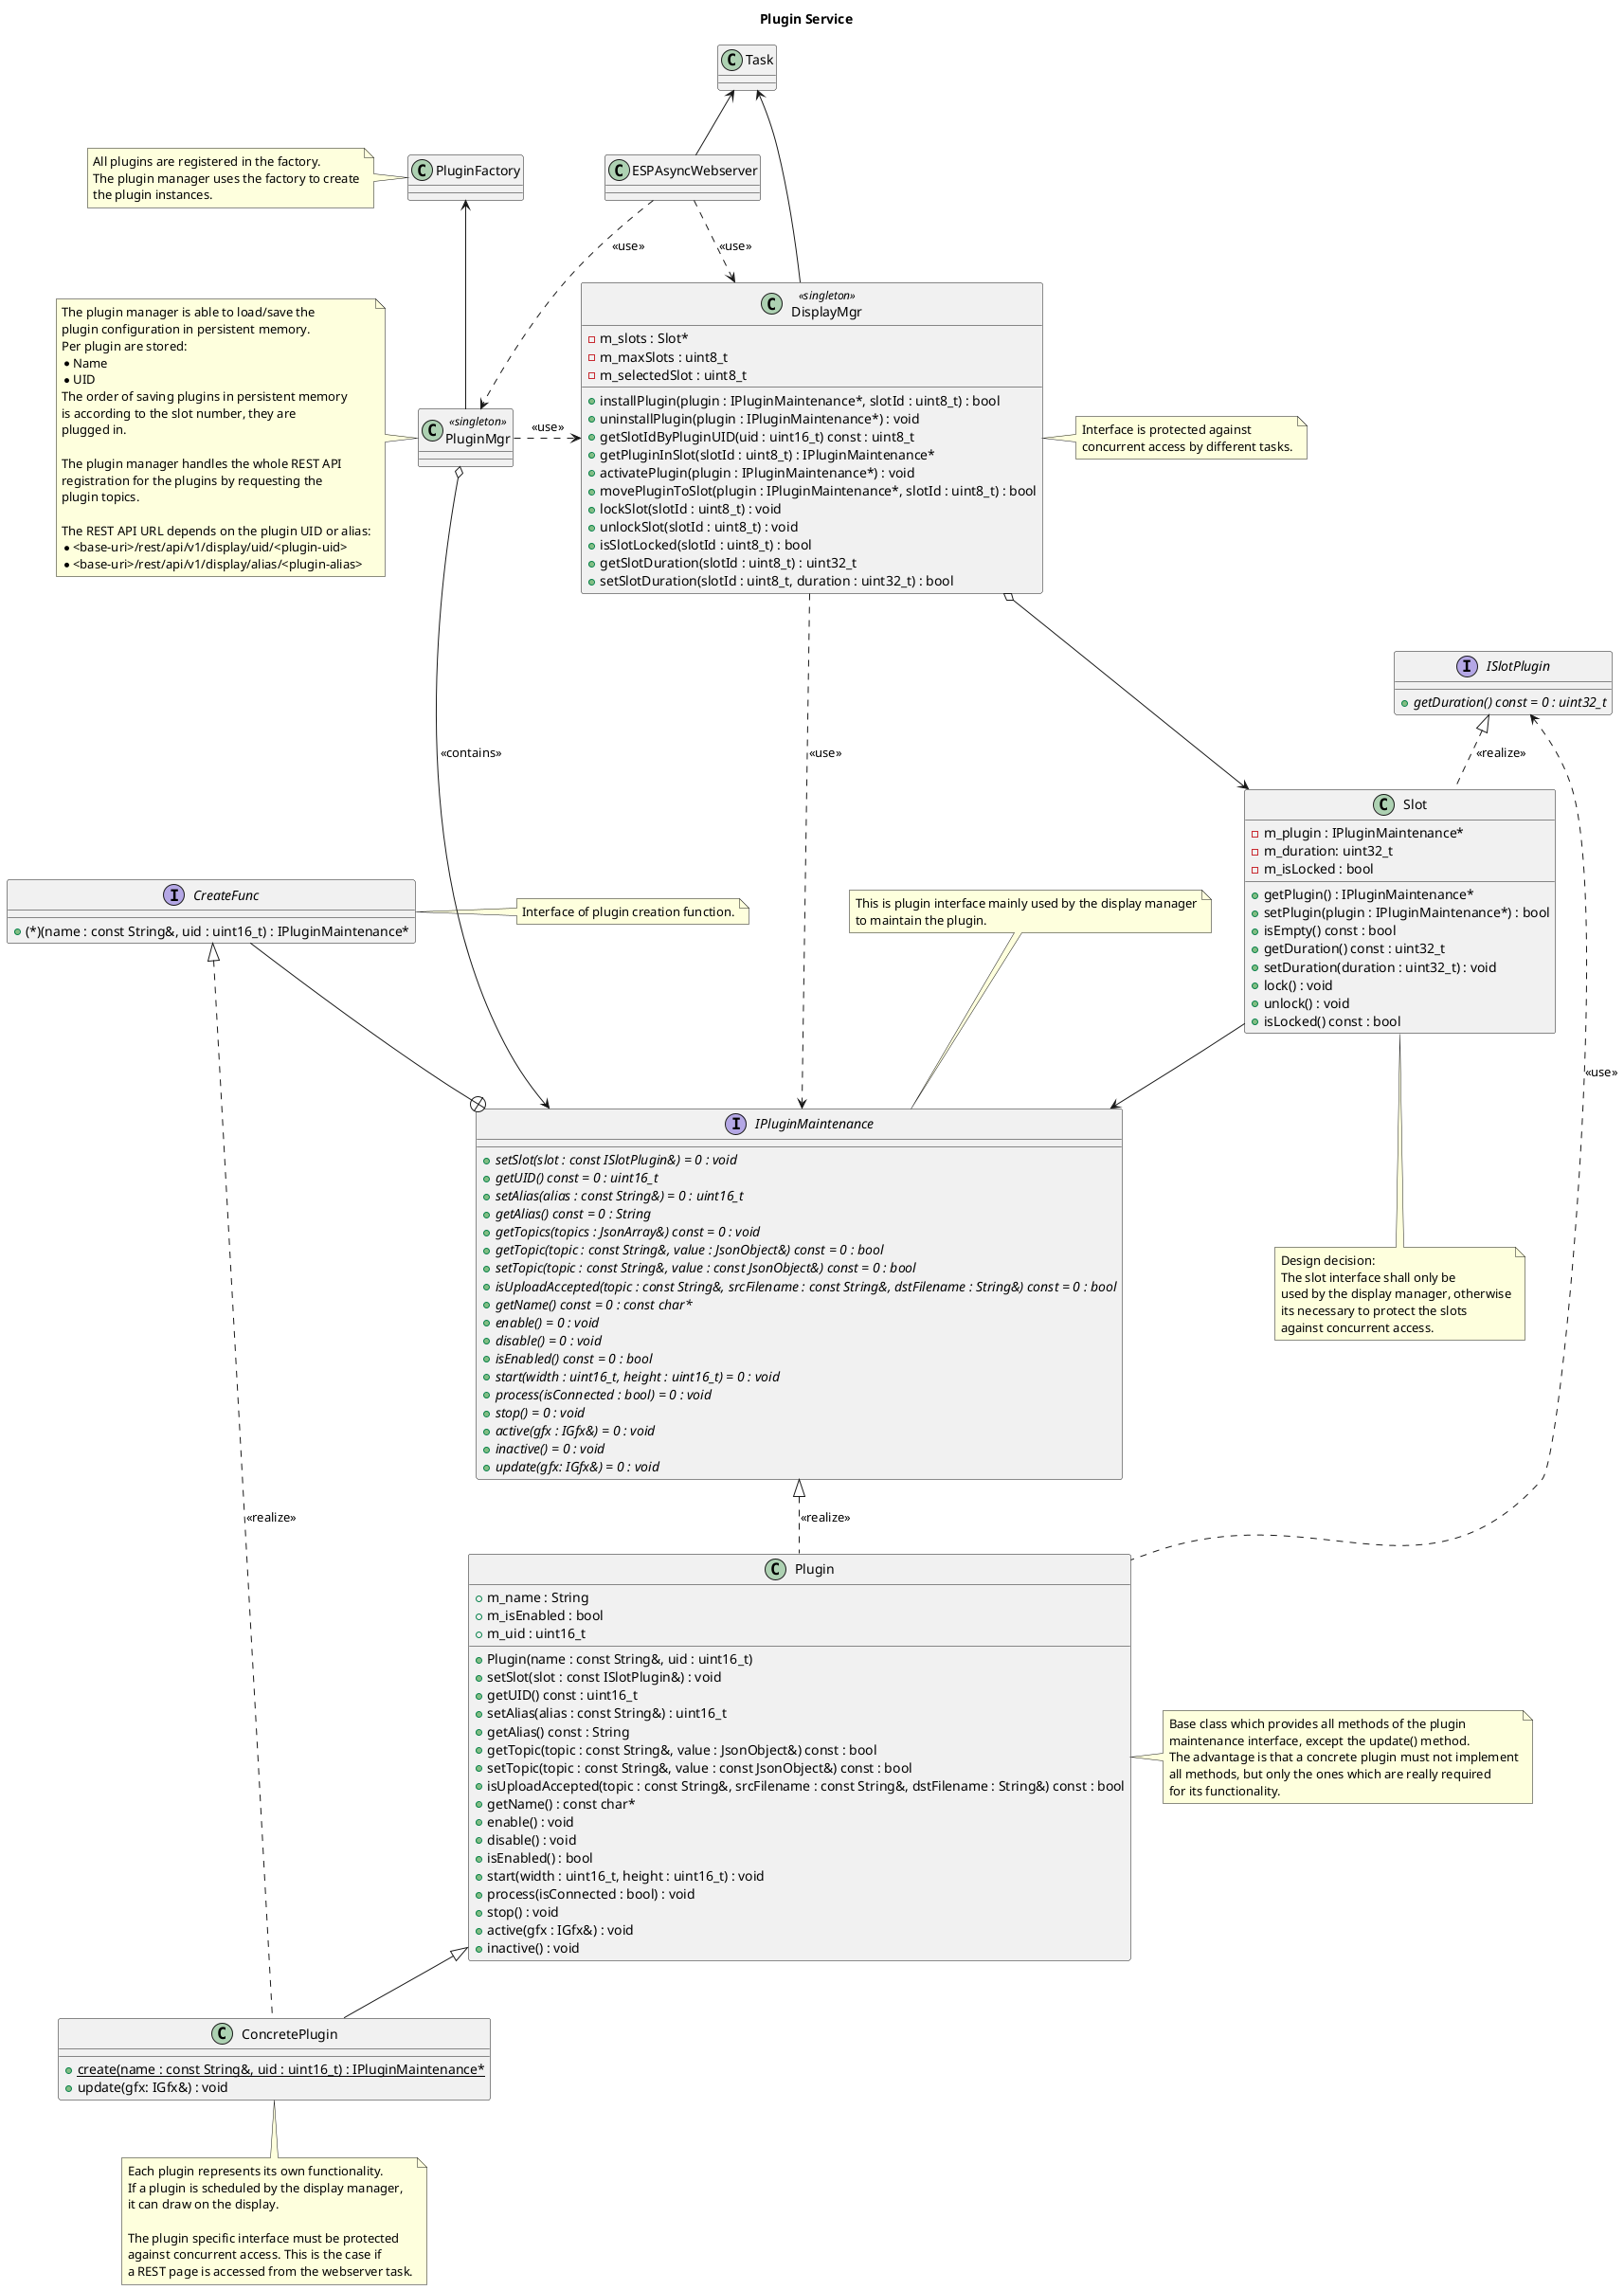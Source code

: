 @startuml

title Plugin Service

interface IPluginMaintenance {

    + {abstract} setSlot(slot : const ISlotPlugin&) = 0 : void
    + {abstract} getUID() const = 0 : uint16_t
    + {abstract} setAlias(alias : const String&) = 0 : uint16_t
    + {abstract} getAlias() const = 0 : String
    + {abstract} getTopics(topics : JsonArray&) const = 0 : void
    + {abstract} getTopic(topic : const String&, value : JsonObject&) const = 0 : bool
    + {abstract} setTopic(topic : const String&, value : const JsonObject&) const = 0 : bool
    + {abstract} isUploadAccepted(topic : const String&, srcFilename : const String&, dstFilename : String&) const = 0 : bool
    + {abstract} getName() const = 0 : const char*
    + {abstract} enable() = 0 : void
    + {abstract} disable() = 0 : void
    + {abstract} isEnabled() const = 0 : bool
    + {abstract} start(width : uint16_t, height : uint16_t) = 0 : void
    + {abstract} process(isConnected : bool) = 0 : void
    + {abstract} stop() = 0 : void
    + {abstract} active(gfx : IGfx&) = 0 : void
    + {abstract} inactive() = 0 : void
    + {abstract} update(gfx: IGfx&) = 0 : void
}

note top of IPluginMaintenance
    This is plugin interface mainly used by the display manager
    to maintain the plugin.
end note

interface CreateFunc {
    + (*)(name : const String&, uid : uint16_t) : IPluginMaintenance*
}

note right of CreateFunc
    Interface of plugin creation function.
end note

class Plugin {

    + m_name : String
    + m_isEnabled : bool
    + m_uid : uint16_t

    + Plugin(name : const String&, uid : uint16_t)
    + setSlot(slot : const ISlotPlugin&) : void
    + getUID() const : uint16_t
    + setAlias(alias : const String&) : uint16_t
    + getAlias() const : String
    + getTopic(topic : const String&, value : JsonObject&) const : bool
    + setTopic(topic : const String&, value : const JsonObject&) const : bool
    + isUploadAccepted(topic : const String&, srcFilename : const String&, dstFilename : String&) const : bool
    + getName() : const char*
    + enable() : void
    + disable() : void
    + isEnabled() : bool
    + start(width : uint16_t, height : uint16_t) : void
    + process(isConnected : bool) : void
    + stop() : void
    + active(gfx : IGfx&) : void
    + inactive() : void
}

note right of Plugin
    Base class which provides all methods of the plugin
    maintenance interface, except the update() method.
    The advantage is that a concrete plugin must not implement
    all methods, but only the ones which are really required
    for its functionality.
end note

class ConcretePlugin {
    + {static} create(name : const String&, uid : uint16_t) : IPluginMaintenance*
    + update(gfx: IGfx&) : void
}

note bottom of ConcretePlugin
    Each plugin represents its own functionality.
    If a plugin is scheduled by the display manager,
    it can draw on the display.

    The plugin specific interface must be protected
    against concurrent access. This is the case if
    a REST page is accessed from the webserver task.
end note

interface ISlotPlugin {

    + {abstract} getDuration() const = 0 : uint32_t
}

class Slot {
    - m_plugin : IPluginMaintenance*
    - m_duration: uint32_t
    - m_isLocked : bool
    + getPlugin() : IPluginMaintenance*
    + setPlugin(plugin : IPluginMaintenance*) : bool
    + isEmpty() const : bool
    + getDuration() const : uint32_t
    + setDuration(duration : uint32_t) : void
    + lock() : void
    + unlock() : void
    + isLocked() const : bool
}

note bottom of Slot
    Design decision:
    The slot interface shall only be
    used by the display manager, otherwise
    its necessary to protect the slots
    against concurrent access.
end note

class DisplayMgr <<singleton>> {
    - m_slots : Slot*
    - m_maxSlots : uint8_t
    - m_selectedSlot : uint8_t
    + installPlugin(plugin : IPluginMaintenance*, slotId : uint8_t) : bool
    + uninstallPlugin(plugin : IPluginMaintenance*) : void
    + getSlotIdByPluginUID(uid : uint16_t) const : uint8_t
    + getPluginInSlot(slotId : uint8_t) : IPluginMaintenance*
    + activatePlugin(plugin : IPluginMaintenance*) : void
    + movePluginToSlot(plugin : IPluginMaintenance*, slotId : uint8_t) : bool
    + lockSlot(slotId : uint8_t) : void
    + unlockSlot(slotId : uint8_t) : void
    + isSlotLocked(slotId : uint8_t) : bool
    + getSlotDuration(slotId : uint8_t) : uint32_t
    + setSlotDuration(slotId : uint8_t, duration : uint32_t) : bool
}

note right of DisplayMgr
    Interface is protected against
    concurrent access by different tasks.
end note

class Task

class PluginFactory

note left of PluginFactory
    All plugins are registered in the factory.
    The plugin manager uses the factory to create
    the plugin instances.
end note

class PluginMgr <<singleton>>

note left of PluginMgr
    The plugin manager is able to load/save the
    plugin configuration in persistent memory.
    Per plugin are stored:
    * Name
    * UID
    The order of saving plugins in persistent memory
    is according to the slot number, they are
    plugged in.

    The plugin manager handles the whole REST API
    registration for the plugins by requesting the
    plugin topics.

    The REST API URL depends on the plugin UID or alias:
    * <base-uri>/rest/api/v1/display/uid/<plugin-uid>
    * <base-uri>/rest/api/v1/display/alias/<plugin-alias>
end note

class ESPAsyncWebserver

PluginFactory <-- PluginMgr

CreateFunc --+ IPluginMaintenance

IPluginMaintenance <|.. Plugin: <<realize>>
ISlotPlugin <.... Plugin: <<use>>

Plugin <|-- ConcretePlugin
CreateFunc <|.... ConcretePlugin: <<realize>>

ISlotPlugin <|.. Slot: <<realize>>

DisplayMgr ....> IPluginMaintenance: <<use>>
DisplayMgr o---> Slot

Slot --> IPluginMaintenance

Task <--- DisplayMgr

PluginMgr o--> IPluginMaintenance: <<contains>>
PluginMgr .> DisplayMgr: <<use>>

Task <-- ESPAsyncWebserver

ESPAsyncWebserver ..> DisplayMgr: <<use>>
ESPAsyncWebserver ..> PluginMgr: <<use>>

@enduml